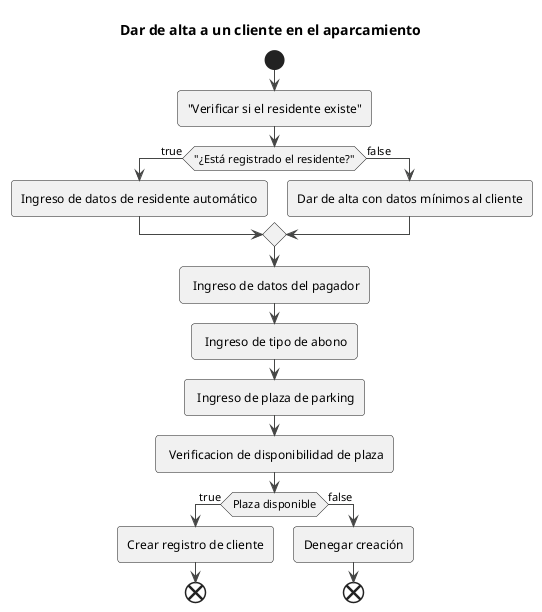 @startuml
!theme vibrant
title Dar de alta a un cliente en el aparcamiento

start
:"Verificar si el residente existe";

if ("¿Está registrado el residente?") then (true)
    :Ingreso de datos de residente automático;
else (false)
    :Dar de alta con datos mínimos al cliente;
endif

: Ingreso de datos del pagador;
: Ingreso de tipo de abono;
: Ingreso de plaza de parking;
: Verificacion de disponibilidad de plaza;

if (Plaza disponible) then (true)
 :Crear registro de cliente;
 end
else (false)
 :Denegar creación;
 end